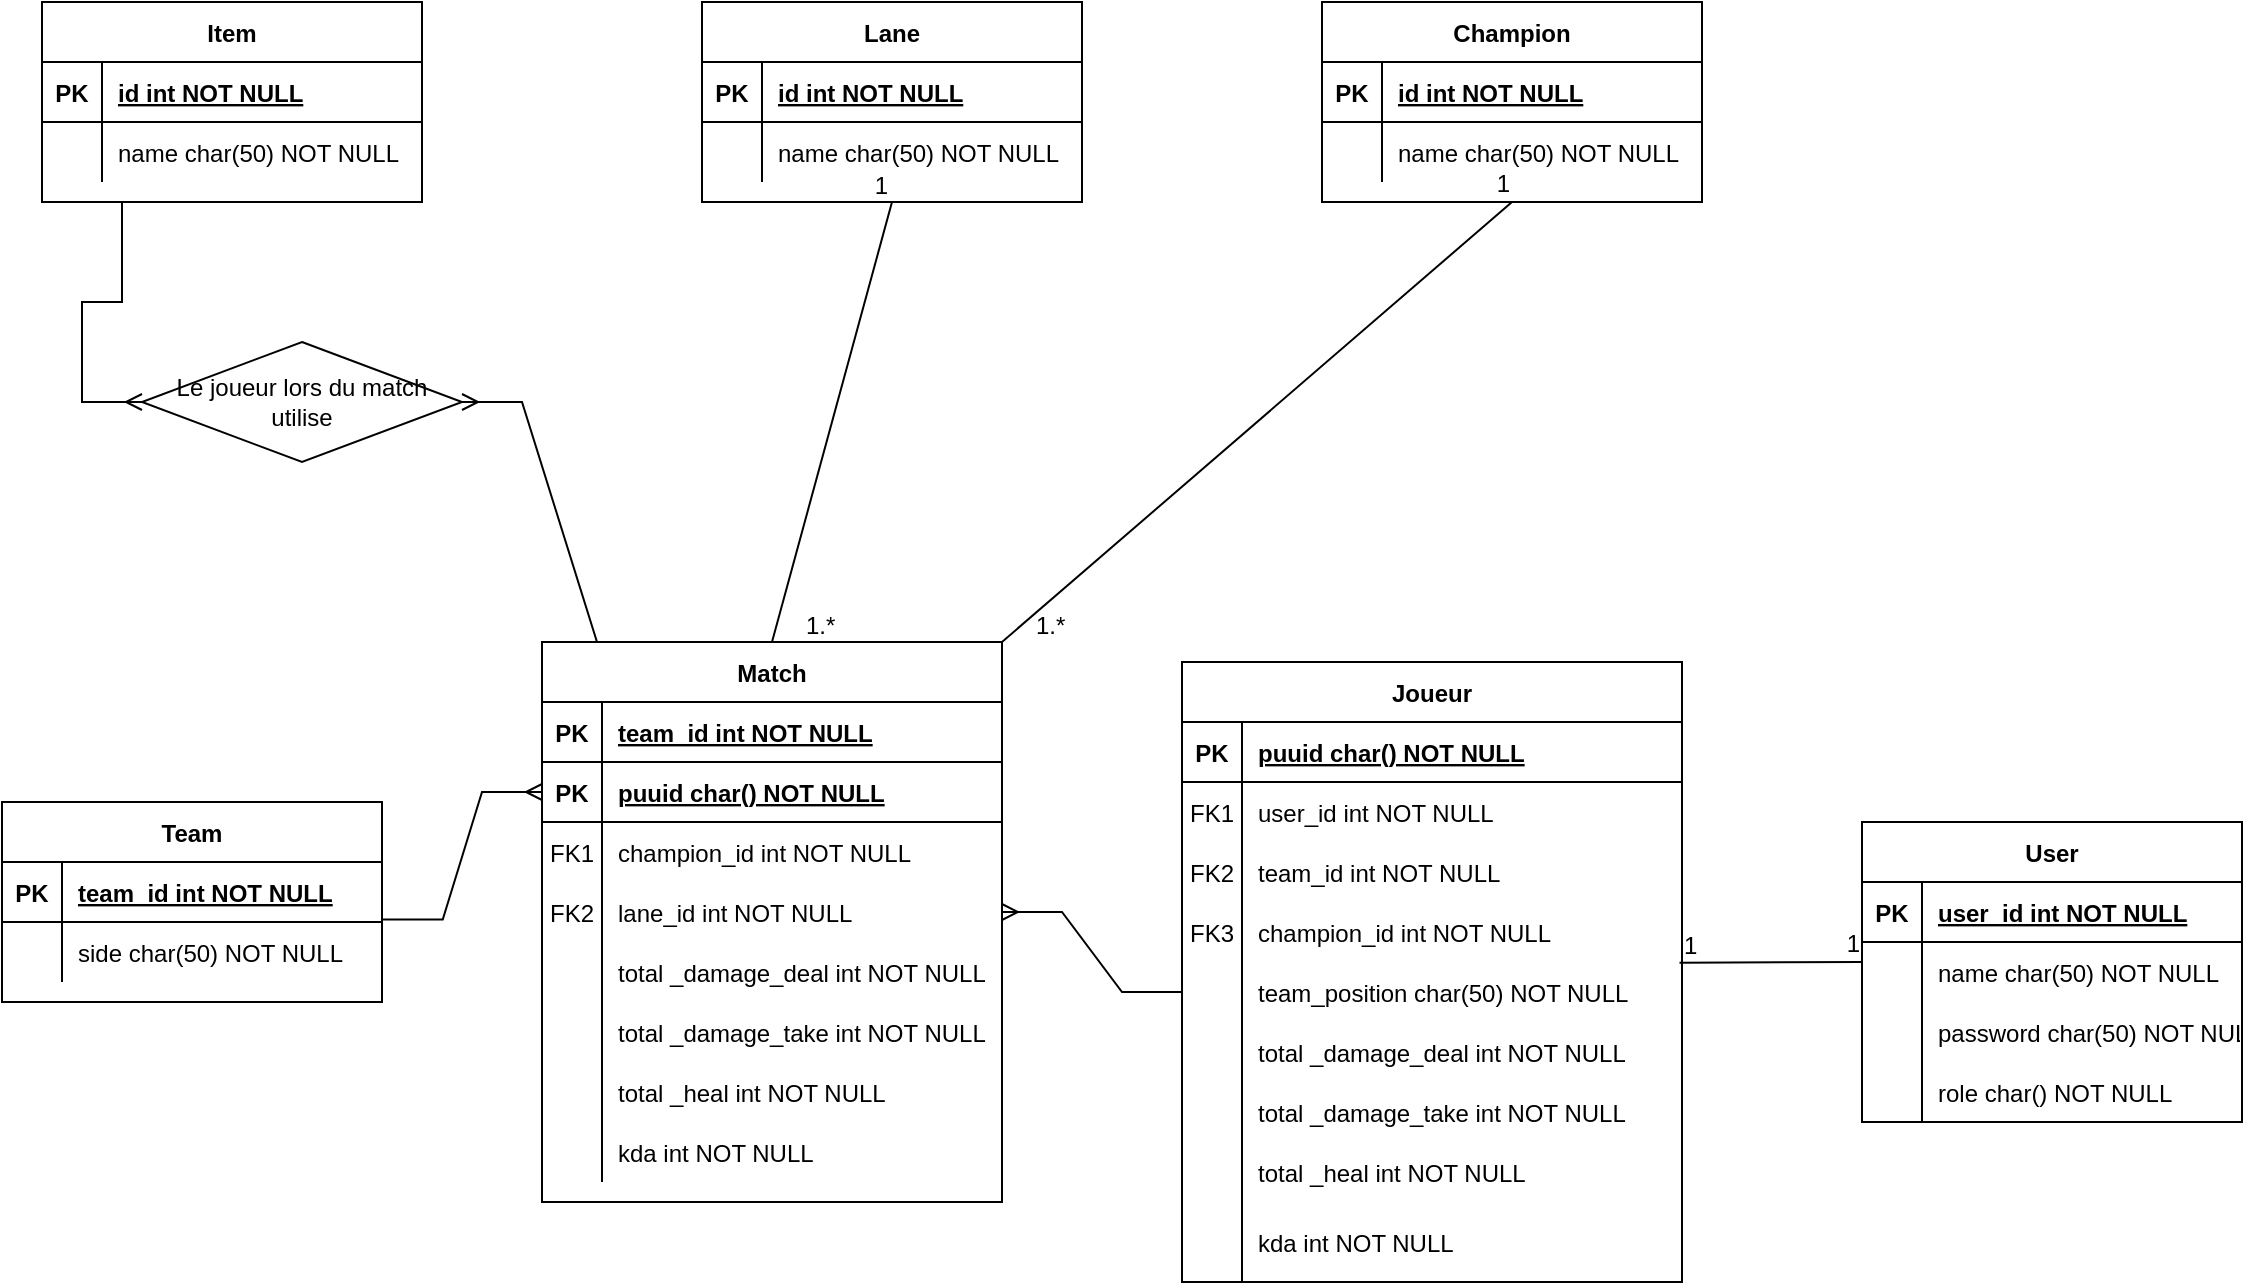 <mxfile version="22.0.2" type="github">
  <diagram id="R2lEEEUBdFMjLlhIrx00" name="Page-1">
    <mxGraphModel dx="1050" dy="534" grid="1" gridSize="10" guides="1" tooltips="1" connect="1" arrows="1" fold="1" page="1" pageScale="1" pageWidth="1169" pageHeight="827" math="0" shadow="0" extFonts="Permanent Marker^https://fonts.googleapis.com/css?family=Permanent+Marker">
      <root>
        <mxCell id="0" />
        <mxCell id="1" parent="0" />
        <mxCell id="1Z-xYRUmBWWZSePLacPU-8" value="Joueur" style="shape=table;startSize=30;container=1;collapsible=1;childLayout=tableLayout;fixedRows=1;rowLines=0;fontStyle=1;align=center;resizeLast=1;" parent="1" vertex="1">
          <mxGeometry x="620" y="420" width="250" height="310" as="geometry" />
        </mxCell>
        <mxCell id="1Z-xYRUmBWWZSePLacPU-9" value="" style="shape=partialRectangle;collapsible=0;dropTarget=0;pointerEvents=0;fillColor=none;points=[[0,0.5],[1,0.5]];portConstraint=eastwest;top=0;left=0;right=0;bottom=1;" parent="1Z-xYRUmBWWZSePLacPU-8" vertex="1">
          <mxGeometry y="30" width="250" height="30" as="geometry" />
        </mxCell>
        <mxCell id="1Z-xYRUmBWWZSePLacPU-10" value="PK" style="shape=partialRectangle;overflow=hidden;connectable=0;fillColor=none;top=0;left=0;bottom=0;right=0;fontStyle=1;" parent="1Z-xYRUmBWWZSePLacPU-9" vertex="1">
          <mxGeometry width="30" height="30" as="geometry">
            <mxRectangle width="30" height="30" as="alternateBounds" />
          </mxGeometry>
        </mxCell>
        <mxCell id="1Z-xYRUmBWWZSePLacPU-11" value="puuid char() NOT NULL " style="shape=partialRectangle;overflow=hidden;connectable=0;fillColor=none;top=0;left=0;bottom=0;right=0;align=left;spacingLeft=6;fontStyle=5;" parent="1Z-xYRUmBWWZSePLacPU-9" vertex="1">
          <mxGeometry x="30" width="220" height="30" as="geometry">
            <mxRectangle width="220" height="30" as="alternateBounds" />
          </mxGeometry>
        </mxCell>
        <mxCell id="1Z-xYRUmBWWZSePLacPU-12" value="" style="shape=partialRectangle;collapsible=0;dropTarget=0;pointerEvents=0;fillColor=none;points=[[0,0.5],[1,0.5]];portConstraint=eastwest;top=0;left=0;right=0;bottom=0;" parent="1Z-xYRUmBWWZSePLacPU-8" vertex="1">
          <mxGeometry y="60" width="250" height="30" as="geometry" />
        </mxCell>
        <mxCell id="1Z-xYRUmBWWZSePLacPU-13" value="FK1" style="shape=partialRectangle;overflow=hidden;connectable=0;fillColor=none;top=0;left=0;bottom=0;right=0;" parent="1Z-xYRUmBWWZSePLacPU-12" vertex="1">
          <mxGeometry width="30" height="30" as="geometry">
            <mxRectangle width="30" height="30" as="alternateBounds" />
          </mxGeometry>
        </mxCell>
        <mxCell id="1Z-xYRUmBWWZSePLacPU-14" value="user_id int NOT NULL" style="shape=partialRectangle;overflow=hidden;connectable=0;fillColor=none;top=0;left=0;bottom=0;right=0;align=left;spacingLeft=6;" parent="1Z-xYRUmBWWZSePLacPU-12" vertex="1">
          <mxGeometry x="30" width="220" height="30" as="geometry">
            <mxRectangle width="220" height="30" as="alternateBounds" />
          </mxGeometry>
        </mxCell>
        <mxCell id="5UuBvW-hppa5wgTJhFle-47" value="" style="shape=partialRectangle;collapsible=0;dropTarget=0;pointerEvents=0;fillColor=none;points=[[0,0.5],[1,0.5]];portConstraint=eastwest;top=0;left=0;right=0;bottom=0;" parent="1Z-xYRUmBWWZSePLacPU-8" vertex="1">
          <mxGeometry y="90" width="250" height="30" as="geometry" />
        </mxCell>
        <mxCell id="5UuBvW-hppa5wgTJhFle-48" value="FK2" style="shape=partialRectangle;overflow=hidden;connectable=0;fillColor=none;top=0;left=0;bottom=0;right=0;" parent="5UuBvW-hppa5wgTJhFle-47" vertex="1">
          <mxGeometry width="30" height="30" as="geometry">
            <mxRectangle width="30" height="30" as="alternateBounds" />
          </mxGeometry>
        </mxCell>
        <mxCell id="5UuBvW-hppa5wgTJhFle-49" value="team_id int NOT NULL" style="shape=partialRectangle;overflow=hidden;connectable=0;fillColor=none;top=0;left=0;bottom=0;right=0;align=left;spacingLeft=6;" parent="5UuBvW-hppa5wgTJhFle-47" vertex="1">
          <mxGeometry x="30" width="220" height="30" as="geometry">
            <mxRectangle width="220" height="30" as="alternateBounds" />
          </mxGeometry>
        </mxCell>
        <mxCell id="5UuBvW-hppa5wgTJhFle-44" value="" style="shape=partialRectangle;collapsible=0;dropTarget=0;pointerEvents=0;fillColor=none;points=[[0,0.5],[1,0.5]];portConstraint=eastwest;top=0;left=0;right=0;bottom=0;" parent="1Z-xYRUmBWWZSePLacPU-8" vertex="1">
          <mxGeometry y="120" width="250" height="30" as="geometry" />
        </mxCell>
        <mxCell id="5UuBvW-hppa5wgTJhFle-45" value="FK3" style="shape=partialRectangle;overflow=hidden;connectable=0;fillColor=none;top=0;left=0;bottom=0;right=0;" parent="5UuBvW-hppa5wgTJhFle-44" vertex="1">
          <mxGeometry width="30" height="30" as="geometry">
            <mxRectangle width="30" height="30" as="alternateBounds" />
          </mxGeometry>
        </mxCell>
        <mxCell id="5UuBvW-hppa5wgTJhFle-46" value="champion_id int NOT NULL" style="shape=partialRectangle;overflow=hidden;connectable=0;fillColor=none;top=0;left=0;bottom=0;right=0;align=left;spacingLeft=6;" parent="5UuBvW-hppa5wgTJhFle-44" vertex="1">
          <mxGeometry x="30" width="220" height="30" as="geometry">
            <mxRectangle width="220" height="30" as="alternateBounds" />
          </mxGeometry>
        </mxCell>
        <mxCell id="5UuBvW-hppa5wgTJhFle-19" value="" style="shape=partialRectangle;collapsible=0;dropTarget=0;pointerEvents=0;fillColor=none;points=[[0,0.5],[1,0.5]];portConstraint=eastwest;top=0;left=0;right=0;bottom=0;" parent="1Z-xYRUmBWWZSePLacPU-8" vertex="1">
          <mxGeometry y="150" width="250" height="30" as="geometry" />
        </mxCell>
        <mxCell id="5UuBvW-hppa5wgTJhFle-20" value="" style="shape=partialRectangle;overflow=hidden;connectable=0;fillColor=none;top=0;left=0;bottom=0;right=0;" parent="5UuBvW-hppa5wgTJhFle-19" vertex="1">
          <mxGeometry width="30" height="30" as="geometry">
            <mxRectangle width="30" height="30" as="alternateBounds" />
          </mxGeometry>
        </mxCell>
        <mxCell id="5UuBvW-hppa5wgTJhFle-21" value="team_position char(50) NOT NULL" style="shape=partialRectangle;overflow=hidden;connectable=0;fillColor=none;top=0;left=0;bottom=0;right=0;align=left;spacingLeft=6;" parent="5UuBvW-hppa5wgTJhFle-19" vertex="1">
          <mxGeometry x="30" width="220" height="30" as="geometry">
            <mxRectangle width="220" height="30" as="alternateBounds" />
          </mxGeometry>
        </mxCell>
        <mxCell id="PgPMvvB3M8omewU5uQcw-15" value="" style="shape=partialRectangle;collapsible=0;dropTarget=0;pointerEvents=0;fillColor=none;points=[[0,0.5],[1,0.5]];portConstraint=eastwest;top=0;left=0;right=0;bottom=0;" parent="1Z-xYRUmBWWZSePLacPU-8" vertex="1">
          <mxGeometry y="180" width="250" height="30" as="geometry" />
        </mxCell>
        <mxCell id="PgPMvvB3M8omewU5uQcw-16" value="" style="shape=partialRectangle;overflow=hidden;connectable=0;fillColor=none;top=0;left=0;bottom=0;right=0;" parent="PgPMvvB3M8omewU5uQcw-15" vertex="1">
          <mxGeometry width="30" height="30" as="geometry">
            <mxRectangle width="30" height="30" as="alternateBounds" />
          </mxGeometry>
        </mxCell>
        <mxCell id="PgPMvvB3M8omewU5uQcw-17" value="total _damage_deal int NOT NULL" style="shape=partialRectangle;overflow=hidden;connectable=0;fillColor=none;top=0;left=0;bottom=0;right=0;align=left;spacingLeft=6;" parent="PgPMvvB3M8omewU5uQcw-15" vertex="1">
          <mxGeometry x="30" width="220" height="30" as="geometry">
            <mxRectangle width="220" height="30" as="alternateBounds" />
          </mxGeometry>
        </mxCell>
        <mxCell id="PgPMvvB3M8omewU5uQcw-10" value="" style="shape=partialRectangle;collapsible=0;dropTarget=0;pointerEvents=0;fillColor=none;points=[[0,0.5],[1,0.5]];portConstraint=eastwest;top=0;left=0;right=0;bottom=0;" parent="1Z-xYRUmBWWZSePLacPU-8" vertex="1">
          <mxGeometry y="210" width="250" height="30" as="geometry" />
        </mxCell>
        <mxCell id="PgPMvvB3M8omewU5uQcw-11" value="" style="shape=partialRectangle;overflow=hidden;connectable=0;fillColor=none;top=0;left=0;bottom=0;right=0;" parent="PgPMvvB3M8omewU5uQcw-10" vertex="1">
          <mxGeometry width="30" height="30" as="geometry">
            <mxRectangle width="30" height="30" as="alternateBounds" />
          </mxGeometry>
        </mxCell>
        <mxCell id="PgPMvvB3M8omewU5uQcw-12" value="total _damage_take int NOT NULL" style="shape=partialRectangle;overflow=hidden;connectable=0;fillColor=none;top=0;left=0;bottom=0;right=0;align=left;spacingLeft=6;" parent="PgPMvvB3M8omewU5uQcw-10" vertex="1">
          <mxGeometry x="30" width="220" height="30" as="geometry">
            <mxRectangle width="220" height="30" as="alternateBounds" />
          </mxGeometry>
        </mxCell>
        <mxCell id="PgPMvvB3M8omewU5uQcw-7" value="" style="shape=partialRectangle;collapsible=0;dropTarget=0;pointerEvents=0;fillColor=none;points=[[0,0.5],[1,0.5]];portConstraint=eastwest;top=0;left=0;right=0;bottom=0;" parent="1Z-xYRUmBWWZSePLacPU-8" vertex="1">
          <mxGeometry y="240" width="250" height="30" as="geometry" />
        </mxCell>
        <mxCell id="PgPMvvB3M8omewU5uQcw-8" value="" style="shape=partialRectangle;overflow=hidden;connectable=0;fillColor=none;top=0;left=0;bottom=0;right=0;" parent="PgPMvvB3M8omewU5uQcw-7" vertex="1">
          <mxGeometry width="30" height="30" as="geometry">
            <mxRectangle width="30" height="30" as="alternateBounds" />
          </mxGeometry>
        </mxCell>
        <mxCell id="PgPMvvB3M8omewU5uQcw-9" value="total _heal int NOT NULL" style="shape=partialRectangle;overflow=hidden;connectable=0;fillColor=none;top=0;left=0;bottom=0;right=0;align=left;spacingLeft=6;" parent="PgPMvvB3M8omewU5uQcw-7" vertex="1">
          <mxGeometry x="30" width="220" height="30" as="geometry">
            <mxRectangle width="220" height="30" as="alternateBounds" />
          </mxGeometry>
        </mxCell>
        <mxCell id="PgPMvvB3M8omewU5uQcw-20" value="" style="shape=partialRectangle;collapsible=0;dropTarget=0;pointerEvents=0;fillColor=none;points=[[0,0.5],[1,0.5]];portConstraint=eastwest;top=0;left=0;right=0;bottom=0;" parent="1Z-xYRUmBWWZSePLacPU-8" vertex="1">
          <mxGeometry y="270" width="250" height="40" as="geometry" />
        </mxCell>
        <mxCell id="PgPMvvB3M8omewU5uQcw-21" value="" style="shape=partialRectangle;overflow=hidden;connectable=0;fillColor=none;top=0;left=0;bottom=0;right=0;" parent="PgPMvvB3M8omewU5uQcw-20" vertex="1">
          <mxGeometry width="30" height="40" as="geometry">
            <mxRectangle width="30" height="40" as="alternateBounds" />
          </mxGeometry>
        </mxCell>
        <mxCell id="PgPMvvB3M8omewU5uQcw-22" value="kda int NOT NULL" style="shape=partialRectangle;overflow=hidden;connectable=0;fillColor=none;top=0;left=0;bottom=0;right=0;align=left;spacingLeft=6;" parent="PgPMvvB3M8omewU5uQcw-20" vertex="1">
          <mxGeometry x="30" width="220" height="40" as="geometry">
            <mxRectangle width="220" height="40" as="alternateBounds" />
          </mxGeometry>
        </mxCell>
        <mxCell id="1Z-xYRUmBWWZSePLacPU-15" value="Item" style="shape=table;startSize=30;container=1;collapsible=1;childLayout=tableLayout;fixedRows=1;rowLines=0;fontStyle=1;align=center;resizeLast=1;" parent="1" vertex="1">
          <mxGeometry x="50" y="90" width="190" height="100" as="geometry" />
        </mxCell>
        <mxCell id="1Z-xYRUmBWWZSePLacPU-16" value="" style="shape=partialRectangle;collapsible=0;dropTarget=0;pointerEvents=0;fillColor=none;points=[[0,0.5],[1,0.5]];portConstraint=eastwest;top=0;left=0;right=0;bottom=1;" parent="1Z-xYRUmBWWZSePLacPU-15" vertex="1">
          <mxGeometry y="30" width="190" height="30" as="geometry" />
        </mxCell>
        <mxCell id="1Z-xYRUmBWWZSePLacPU-17" value="PK" style="shape=partialRectangle;overflow=hidden;connectable=0;fillColor=none;top=0;left=0;bottom=0;right=0;fontStyle=1;" parent="1Z-xYRUmBWWZSePLacPU-16" vertex="1">
          <mxGeometry width="30" height="30" as="geometry">
            <mxRectangle width="30" height="30" as="alternateBounds" />
          </mxGeometry>
        </mxCell>
        <mxCell id="1Z-xYRUmBWWZSePLacPU-18" value="id int NOT NULL " style="shape=partialRectangle;overflow=hidden;connectable=0;fillColor=none;top=0;left=0;bottom=0;right=0;align=left;spacingLeft=6;fontStyle=5;" parent="1Z-xYRUmBWWZSePLacPU-16" vertex="1">
          <mxGeometry x="30" width="160" height="30" as="geometry">
            <mxRectangle width="160" height="30" as="alternateBounds" />
          </mxGeometry>
        </mxCell>
        <mxCell id="1Z-xYRUmBWWZSePLacPU-19" value="" style="shape=partialRectangle;collapsible=0;dropTarget=0;pointerEvents=0;fillColor=none;points=[[0,0.5],[1,0.5]];portConstraint=eastwest;top=0;left=0;right=0;bottom=0;" parent="1Z-xYRUmBWWZSePLacPU-15" vertex="1">
          <mxGeometry y="60" width="190" height="30" as="geometry" />
        </mxCell>
        <mxCell id="1Z-xYRUmBWWZSePLacPU-20" value="" style="shape=partialRectangle;overflow=hidden;connectable=0;fillColor=none;top=0;left=0;bottom=0;right=0;" parent="1Z-xYRUmBWWZSePLacPU-19" vertex="1">
          <mxGeometry width="30" height="30" as="geometry">
            <mxRectangle width="30" height="30" as="alternateBounds" />
          </mxGeometry>
        </mxCell>
        <mxCell id="1Z-xYRUmBWWZSePLacPU-21" value="name char(50) NOT NULL" style="shape=partialRectangle;overflow=hidden;connectable=0;fillColor=none;top=0;left=0;bottom=0;right=0;align=left;spacingLeft=6;" parent="1Z-xYRUmBWWZSePLacPU-19" vertex="1">
          <mxGeometry x="30" width="160" height="30" as="geometry">
            <mxRectangle width="160" height="30" as="alternateBounds" />
          </mxGeometry>
        </mxCell>
        <mxCell id="jlmVtZ7fqNcI_0D6dhY_-1" value="User" style="shape=table;startSize=30;container=1;collapsible=1;childLayout=tableLayout;fixedRows=1;rowLines=0;fontStyle=1;align=center;resizeLast=1;" parent="1" vertex="1">
          <mxGeometry x="960" y="500" width="190" height="150" as="geometry" />
        </mxCell>
        <mxCell id="jlmVtZ7fqNcI_0D6dhY_-2" value="" style="shape=partialRectangle;collapsible=0;dropTarget=0;pointerEvents=0;fillColor=none;points=[[0,0.5],[1,0.5]];portConstraint=eastwest;top=0;left=0;right=0;bottom=1;" parent="jlmVtZ7fqNcI_0D6dhY_-1" vertex="1">
          <mxGeometry y="30" width="190" height="30" as="geometry" />
        </mxCell>
        <mxCell id="jlmVtZ7fqNcI_0D6dhY_-3" value="PK" style="shape=partialRectangle;overflow=hidden;connectable=0;fillColor=none;top=0;left=0;bottom=0;right=0;fontStyle=1;" parent="jlmVtZ7fqNcI_0D6dhY_-2" vertex="1">
          <mxGeometry width="30" height="30" as="geometry">
            <mxRectangle width="30" height="30" as="alternateBounds" />
          </mxGeometry>
        </mxCell>
        <mxCell id="jlmVtZ7fqNcI_0D6dhY_-4" value="user_id int NOT NULL " style="shape=partialRectangle;overflow=hidden;connectable=0;fillColor=none;top=0;left=0;bottom=0;right=0;align=left;spacingLeft=6;fontStyle=5;" parent="jlmVtZ7fqNcI_0D6dhY_-2" vertex="1">
          <mxGeometry x="30" width="160" height="30" as="geometry">
            <mxRectangle width="160" height="30" as="alternateBounds" />
          </mxGeometry>
        </mxCell>
        <mxCell id="jlmVtZ7fqNcI_0D6dhY_-18" value="" style="shape=partialRectangle;collapsible=0;dropTarget=0;pointerEvents=0;fillColor=none;points=[[0,0.5],[1,0.5]];portConstraint=eastwest;top=0;left=0;right=0;bottom=0;" parent="jlmVtZ7fqNcI_0D6dhY_-1" vertex="1">
          <mxGeometry y="60" width="190" height="30" as="geometry" />
        </mxCell>
        <mxCell id="jlmVtZ7fqNcI_0D6dhY_-19" value="" style="shape=partialRectangle;overflow=hidden;connectable=0;fillColor=none;top=0;left=0;bottom=0;right=0;" parent="jlmVtZ7fqNcI_0D6dhY_-18" vertex="1">
          <mxGeometry width="30" height="30" as="geometry">
            <mxRectangle width="30" height="30" as="alternateBounds" />
          </mxGeometry>
        </mxCell>
        <mxCell id="jlmVtZ7fqNcI_0D6dhY_-20" value="name char(50) NOT NULL" style="shape=partialRectangle;overflow=hidden;connectable=0;fillColor=none;top=0;left=0;bottom=0;right=0;align=left;spacingLeft=6;" parent="jlmVtZ7fqNcI_0D6dhY_-18" vertex="1">
          <mxGeometry x="30" width="160" height="30" as="geometry">
            <mxRectangle width="160" height="30" as="alternateBounds" />
          </mxGeometry>
        </mxCell>
        <mxCell id="jlmVtZ7fqNcI_0D6dhY_-8" value="" style="shape=partialRectangle;collapsible=0;dropTarget=0;pointerEvents=0;fillColor=none;points=[[0,0.5],[1,0.5]];portConstraint=eastwest;top=0;left=0;right=0;bottom=0;" parent="jlmVtZ7fqNcI_0D6dhY_-1" vertex="1">
          <mxGeometry y="90" width="190" height="30" as="geometry" />
        </mxCell>
        <mxCell id="jlmVtZ7fqNcI_0D6dhY_-9" value="" style="shape=partialRectangle;overflow=hidden;connectable=0;fillColor=none;top=0;left=0;bottom=0;right=0;" parent="jlmVtZ7fqNcI_0D6dhY_-8" vertex="1">
          <mxGeometry width="30" height="30" as="geometry">
            <mxRectangle width="30" height="30" as="alternateBounds" />
          </mxGeometry>
        </mxCell>
        <mxCell id="jlmVtZ7fqNcI_0D6dhY_-10" value="password char(50) NOT NULL" style="shape=partialRectangle;overflow=hidden;connectable=0;fillColor=none;top=0;left=0;bottom=0;right=0;align=left;spacingLeft=6;" parent="jlmVtZ7fqNcI_0D6dhY_-8" vertex="1">
          <mxGeometry x="30" width="160" height="30" as="geometry">
            <mxRectangle width="160" height="30" as="alternateBounds" />
          </mxGeometry>
        </mxCell>
        <mxCell id="jlmVtZ7fqNcI_0D6dhY_-5" value="" style="shape=partialRectangle;collapsible=0;dropTarget=0;pointerEvents=0;fillColor=none;points=[[0,0.5],[1,0.5]];portConstraint=eastwest;top=0;left=0;right=0;bottom=0;" parent="jlmVtZ7fqNcI_0D6dhY_-1" vertex="1">
          <mxGeometry y="120" width="190" height="30" as="geometry" />
        </mxCell>
        <mxCell id="jlmVtZ7fqNcI_0D6dhY_-6" value="" style="shape=partialRectangle;overflow=hidden;connectable=0;fillColor=none;top=0;left=0;bottom=0;right=0;" parent="jlmVtZ7fqNcI_0D6dhY_-5" vertex="1">
          <mxGeometry width="30" height="30" as="geometry">
            <mxRectangle width="30" height="30" as="alternateBounds" />
          </mxGeometry>
        </mxCell>
        <mxCell id="jlmVtZ7fqNcI_0D6dhY_-7" value="role char() NOT NULL" style="shape=partialRectangle;overflow=hidden;connectable=0;fillColor=none;top=0;left=0;bottom=0;right=0;align=left;spacingLeft=6;" parent="jlmVtZ7fqNcI_0D6dhY_-5" vertex="1">
          <mxGeometry x="30" width="160" height="30" as="geometry">
            <mxRectangle width="160" height="30" as="alternateBounds" />
          </mxGeometry>
        </mxCell>
        <mxCell id="NluHwBGUJTvfX-VE3aUP-21" value="" style="endArrow=none;html=1;rounded=0;entryX=0;entryY=0.333;entryDx=0;entryDy=0;exitX=0.995;exitY=0.013;exitDx=0;exitDy=0;exitPerimeter=0;entryPerimeter=0;" edge="1" parent="1" source="5UuBvW-hppa5wgTJhFle-19" target="jlmVtZ7fqNcI_0D6dhY_-18">
          <mxGeometry relative="1" as="geometry">
            <mxPoint x="675" y="553.5" as="sourcePoint" />
            <mxPoint x="835" y="553.5" as="targetPoint" />
          </mxGeometry>
        </mxCell>
        <mxCell id="NluHwBGUJTvfX-VE3aUP-22" value="1" style="resizable=0;html=1;whiteSpace=wrap;align=left;verticalAlign=bottom;" connectable="0" vertex="1" parent="NluHwBGUJTvfX-VE3aUP-21">
          <mxGeometry x="-1" relative="1" as="geometry" />
        </mxCell>
        <mxCell id="NluHwBGUJTvfX-VE3aUP-23" value="1" style="resizable=0;html=1;whiteSpace=wrap;align=right;verticalAlign=bottom;" connectable="0" vertex="1" parent="NluHwBGUJTvfX-VE3aUP-21">
          <mxGeometry x="1" relative="1" as="geometry" />
        </mxCell>
        <mxCell id="NluHwBGUJTvfX-VE3aUP-33" value="Lane" style="shape=table;startSize=30;container=1;collapsible=1;childLayout=tableLayout;fixedRows=1;rowLines=0;fontStyle=1;align=center;resizeLast=1;" vertex="1" parent="1">
          <mxGeometry x="380" y="90" width="190" height="100" as="geometry" />
        </mxCell>
        <mxCell id="NluHwBGUJTvfX-VE3aUP-34" value="" style="shape=partialRectangle;collapsible=0;dropTarget=0;pointerEvents=0;fillColor=none;points=[[0,0.5],[1,0.5]];portConstraint=eastwest;top=0;left=0;right=0;bottom=1;" vertex="1" parent="NluHwBGUJTvfX-VE3aUP-33">
          <mxGeometry y="30" width="190" height="30" as="geometry" />
        </mxCell>
        <mxCell id="NluHwBGUJTvfX-VE3aUP-35" value="PK" style="shape=partialRectangle;overflow=hidden;connectable=0;fillColor=none;top=0;left=0;bottom=0;right=0;fontStyle=1;" vertex="1" parent="NluHwBGUJTvfX-VE3aUP-34">
          <mxGeometry width="30" height="30" as="geometry">
            <mxRectangle width="30" height="30" as="alternateBounds" />
          </mxGeometry>
        </mxCell>
        <mxCell id="NluHwBGUJTvfX-VE3aUP-36" value="id int NOT NULL " style="shape=partialRectangle;overflow=hidden;connectable=0;fillColor=none;top=0;left=0;bottom=0;right=0;align=left;spacingLeft=6;fontStyle=5;" vertex="1" parent="NluHwBGUJTvfX-VE3aUP-34">
          <mxGeometry x="30" width="160" height="30" as="geometry">
            <mxRectangle width="160" height="30" as="alternateBounds" />
          </mxGeometry>
        </mxCell>
        <mxCell id="NluHwBGUJTvfX-VE3aUP-40" value="" style="shape=partialRectangle;collapsible=0;dropTarget=0;pointerEvents=0;fillColor=none;points=[[0,0.5],[1,0.5]];portConstraint=eastwest;top=0;left=0;right=0;bottom=0;" vertex="1" parent="NluHwBGUJTvfX-VE3aUP-33">
          <mxGeometry y="60" width="190" height="30" as="geometry" />
        </mxCell>
        <mxCell id="NluHwBGUJTvfX-VE3aUP-41" value="" style="shape=partialRectangle;overflow=hidden;connectable=0;fillColor=none;top=0;left=0;bottom=0;right=0;" vertex="1" parent="NluHwBGUJTvfX-VE3aUP-40">
          <mxGeometry width="30" height="30" as="geometry">
            <mxRectangle width="30" height="30" as="alternateBounds" />
          </mxGeometry>
        </mxCell>
        <mxCell id="NluHwBGUJTvfX-VE3aUP-42" value="name char(50) NOT NULL" style="shape=partialRectangle;overflow=hidden;connectable=0;fillColor=none;top=0;left=0;bottom=0;right=0;align=left;spacingLeft=6;" vertex="1" parent="NluHwBGUJTvfX-VE3aUP-40">
          <mxGeometry x="30" width="160" height="30" as="geometry">
            <mxRectangle width="160" height="30" as="alternateBounds" />
          </mxGeometry>
        </mxCell>
        <mxCell id="NluHwBGUJTvfX-VE3aUP-43" value="Champion" style="shape=table;startSize=30;container=1;collapsible=1;childLayout=tableLayout;fixedRows=1;rowLines=0;fontStyle=1;align=center;resizeLast=1;" vertex="1" parent="1">
          <mxGeometry x="690" y="90" width="190" height="100" as="geometry" />
        </mxCell>
        <mxCell id="NluHwBGUJTvfX-VE3aUP-44" value="" style="shape=partialRectangle;collapsible=0;dropTarget=0;pointerEvents=0;fillColor=none;points=[[0,0.5],[1,0.5]];portConstraint=eastwest;top=0;left=0;right=0;bottom=1;" vertex="1" parent="NluHwBGUJTvfX-VE3aUP-43">
          <mxGeometry y="30" width="190" height="30" as="geometry" />
        </mxCell>
        <mxCell id="NluHwBGUJTvfX-VE3aUP-45" value="PK" style="shape=partialRectangle;overflow=hidden;connectable=0;fillColor=none;top=0;left=0;bottom=0;right=0;fontStyle=1;" vertex="1" parent="NluHwBGUJTvfX-VE3aUP-44">
          <mxGeometry width="30" height="30" as="geometry">
            <mxRectangle width="30" height="30" as="alternateBounds" />
          </mxGeometry>
        </mxCell>
        <mxCell id="NluHwBGUJTvfX-VE3aUP-46" value="id int NOT NULL " style="shape=partialRectangle;overflow=hidden;connectable=0;fillColor=none;top=0;left=0;bottom=0;right=0;align=left;spacingLeft=6;fontStyle=5;" vertex="1" parent="NluHwBGUJTvfX-VE3aUP-44">
          <mxGeometry x="30" width="160" height="30" as="geometry">
            <mxRectangle width="160" height="30" as="alternateBounds" />
          </mxGeometry>
        </mxCell>
        <mxCell id="NluHwBGUJTvfX-VE3aUP-50" value="" style="shape=partialRectangle;collapsible=0;dropTarget=0;pointerEvents=0;fillColor=none;points=[[0,0.5],[1,0.5]];portConstraint=eastwest;top=0;left=0;right=0;bottom=0;" vertex="1" parent="NluHwBGUJTvfX-VE3aUP-43">
          <mxGeometry y="60" width="190" height="30" as="geometry" />
        </mxCell>
        <mxCell id="NluHwBGUJTvfX-VE3aUP-51" value="" style="shape=partialRectangle;overflow=hidden;connectable=0;fillColor=none;top=0;left=0;bottom=0;right=0;" vertex="1" parent="NluHwBGUJTvfX-VE3aUP-50">
          <mxGeometry width="30" height="30" as="geometry">
            <mxRectangle width="30" height="30" as="alternateBounds" />
          </mxGeometry>
        </mxCell>
        <mxCell id="NluHwBGUJTvfX-VE3aUP-52" value="name char(50) NOT NULL" style="shape=partialRectangle;overflow=hidden;connectable=0;fillColor=none;top=0;left=0;bottom=0;right=0;align=left;spacingLeft=6;" vertex="1" parent="NluHwBGUJTvfX-VE3aUP-50">
          <mxGeometry x="30" width="160" height="30" as="geometry">
            <mxRectangle width="160" height="30" as="alternateBounds" />
          </mxGeometry>
        </mxCell>
        <mxCell id="NluHwBGUJTvfX-VE3aUP-63" value="Team" style="shape=table;startSize=30;container=1;collapsible=1;childLayout=tableLayout;fixedRows=1;rowLines=0;fontStyle=1;align=center;resizeLast=1;" vertex="1" parent="1">
          <mxGeometry x="30" y="490" width="190" height="100" as="geometry" />
        </mxCell>
        <mxCell id="NluHwBGUJTvfX-VE3aUP-64" value="" style="shape=partialRectangle;collapsible=0;dropTarget=0;pointerEvents=0;fillColor=none;points=[[0,0.5],[1,0.5]];portConstraint=eastwest;top=0;left=0;right=0;bottom=1;" vertex="1" parent="NluHwBGUJTvfX-VE3aUP-63">
          <mxGeometry y="30" width="190" height="30" as="geometry" />
        </mxCell>
        <mxCell id="NluHwBGUJTvfX-VE3aUP-65" value="PK" style="shape=partialRectangle;overflow=hidden;connectable=0;fillColor=none;top=0;left=0;bottom=0;right=0;fontStyle=1;" vertex="1" parent="NluHwBGUJTvfX-VE3aUP-64">
          <mxGeometry width="30" height="30" as="geometry">
            <mxRectangle width="30" height="30" as="alternateBounds" />
          </mxGeometry>
        </mxCell>
        <mxCell id="NluHwBGUJTvfX-VE3aUP-66" value="team_id int NOT NULL " style="shape=partialRectangle;overflow=hidden;connectable=0;fillColor=none;top=0;left=0;bottom=0;right=0;align=left;spacingLeft=6;fontStyle=5;" vertex="1" parent="NluHwBGUJTvfX-VE3aUP-64">
          <mxGeometry x="30" width="160" height="30" as="geometry">
            <mxRectangle width="160" height="30" as="alternateBounds" />
          </mxGeometry>
        </mxCell>
        <mxCell id="NluHwBGUJTvfX-VE3aUP-70" value="" style="shape=partialRectangle;collapsible=0;dropTarget=0;pointerEvents=0;fillColor=none;points=[[0,0.5],[1,0.5]];portConstraint=eastwest;top=0;left=0;right=0;bottom=0;" vertex="1" parent="NluHwBGUJTvfX-VE3aUP-63">
          <mxGeometry y="60" width="190" height="30" as="geometry" />
        </mxCell>
        <mxCell id="NluHwBGUJTvfX-VE3aUP-71" value="" style="shape=partialRectangle;overflow=hidden;connectable=0;fillColor=none;top=0;left=0;bottom=0;right=0;" vertex="1" parent="NluHwBGUJTvfX-VE3aUP-70">
          <mxGeometry width="30" height="30" as="geometry">
            <mxRectangle width="30" height="30" as="alternateBounds" />
          </mxGeometry>
        </mxCell>
        <mxCell id="NluHwBGUJTvfX-VE3aUP-72" value="side char(50) NOT NULL" style="shape=partialRectangle;overflow=hidden;connectable=0;fillColor=none;top=0;left=0;bottom=0;right=0;align=left;spacingLeft=6;" vertex="1" parent="NluHwBGUJTvfX-VE3aUP-70">
          <mxGeometry x="30" width="160" height="30" as="geometry">
            <mxRectangle width="160" height="30" as="alternateBounds" />
          </mxGeometry>
        </mxCell>
        <mxCell id="NluHwBGUJTvfX-VE3aUP-73" value="Match" style="shape=table;startSize=30;container=1;collapsible=1;childLayout=tableLayout;fixedRows=1;rowLines=0;fontStyle=1;align=center;resizeLast=1;" vertex="1" parent="1">
          <mxGeometry x="300" y="410" width="230" height="280" as="geometry" />
        </mxCell>
        <mxCell id="NluHwBGUJTvfX-VE3aUP-74" value="" style="shape=partialRectangle;collapsible=0;dropTarget=0;pointerEvents=0;fillColor=none;points=[[0,0.5],[1,0.5]];portConstraint=eastwest;top=0;left=0;right=0;bottom=1;" vertex="1" parent="NluHwBGUJTvfX-VE3aUP-73">
          <mxGeometry y="30" width="230" height="30" as="geometry" />
        </mxCell>
        <mxCell id="NluHwBGUJTvfX-VE3aUP-75" value="PK" style="shape=partialRectangle;overflow=hidden;connectable=0;fillColor=none;top=0;left=0;bottom=0;right=0;fontStyle=1;" vertex="1" parent="NluHwBGUJTvfX-VE3aUP-74">
          <mxGeometry width="30" height="30" as="geometry">
            <mxRectangle width="30" height="30" as="alternateBounds" />
          </mxGeometry>
        </mxCell>
        <mxCell id="NluHwBGUJTvfX-VE3aUP-76" value="team_id int NOT NULL " style="shape=partialRectangle;overflow=hidden;connectable=0;fillColor=none;top=0;left=0;bottom=0;right=0;align=left;spacingLeft=6;fontStyle=5;" vertex="1" parent="NluHwBGUJTvfX-VE3aUP-74">
          <mxGeometry x="30" width="200" height="30" as="geometry">
            <mxRectangle width="200" height="30" as="alternateBounds" />
          </mxGeometry>
        </mxCell>
        <mxCell id="NluHwBGUJTvfX-VE3aUP-80" value="" style="shape=partialRectangle;collapsible=0;dropTarget=0;pointerEvents=0;fillColor=none;points=[[0,0.5],[1,0.5]];portConstraint=eastwest;top=0;left=0;right=0;bottom=1;" vertex="1" parent="NluHwBGUJTvfX-VE3aUP-73">
          <mxGeometry y="60" width="230" height="30" as="geometry" />
        </mxCell>
        <mxCell id="NluHwBGUJTvfX-VE3aUP-81" value="PK" style="shape=partialRectangle;overflow=hidden;connectable=0;fillColor=none;top=0;left=0;bottom=0;right=0;fontStyle=1;" vertex="1" parent="NluHwBGUJTvfX-VE3aUP-80">
          <mxGeometry width="30" height="30" as="geometry">
            <mxRectangle width="30" height="30" as="alternateBounds" />
          </mxGeometry>
        </mxCell>
        <mxCell id="NluHwBGUJTvfX-VE3aUP-82" value="puuid char() NOT NULL " style="shape=partialRectangle;overflow=hidden;connectable=0;fillColor=none;top=0;left=0;bottom=0;right=0;align=left;spacingLeft=6;fontStyle=5;" vertex="1" parent="NluHwBGUJTvfX-VE3aUP-80">
          <mxGeometry x="30" width="200" height="30" as="geometry">
            <mxRectangle width="200" height="30" as="alternateBounds" />
          </mxGeometry>
        </mxCell>
        <mxCell id="NluHwBGUJTvfX-VE3aUP-77" value="" style="shape=partialRectangle;collapsible=0;dropTarget=0;pointerEvents=0;fillColor=none;points=[[0,0.5],[1,0.5]];portConstraint=eastwest;top=0;left=0;right=0;bottom=0;" vertex="1" parent="NluHwBGUJTvfX-VE3aUP-73">
          <mxGeometry y="90" width="230" height="30" as="geometry" />
        </mxCell>
        <mxCell id="NluHwBGUJTvfX-VE3aUP-78" value="FK1" style="shape=partialRectangle;overflow=hidden;connectable=0;fillColor=none;top=0;left=0;bottom=0;right=0;" vertex="1" parent="NluHwBGUJTvfX-VE3aUP-77">
          <mxGeometry width="30" height="30" as="geometry">
            <mxRectangle width="30" height="30" as="alternateBounds" />
          </mxGeometry>
        </mxCell>
        <mxCell id="NluHwBGUJTvfX-VE3aUP-79" value="champion_id int NOT NULL" style="shape=partialRectangle;overflow=hidden;connectable=0;fillColor=none;top=0;left=0;bottom=0;right=0;align=left;spacingLeft=6;" vertex="1" parent="NluHwBGUJTvfX-VE3aUP-77">
          <mxGeometry x="30" width="200" height="30" as="geometry">
            <mxRectangle width="200" height="30" as="alternateBounds" />
          </mxGeometry>
        </mxCell>
        <mxCell id="NluHwBGUJTvfX-VE3aUP-83" value="" style="shape=partialRectangle;collapsible=0;dropTarget=0;pointerEvents=0;fillColor=none;points=[[0,0.5],[1,0.5]];portConstraint=eastwest;top=0;left=0;right=0;bottom=0;" vertex="1" parent="NluHwBGUJTvfX-VE3aUP-73">
          <mxGeometry y="120" width="230" height="30" as="geometry" />
        </mxCell>
        <mxCell id="NluHwBGUJTvfX-VE3aUP-84" value="FK2" style="shape=partialRectangle;overflow=hidden;connectable=0;fillColor=none;top=0;left=0;bottom=0;right=0;" vertex="1" parent="NluHwBGUJTvfX-VE3aUP-83">
          <mxGeometry width="30" height="30" as="geometry">
            <mxRectangle width="30" height="30" as="alternateBounds" />
          </mxGeometry>
        </mxCell>
        <mxCell id="NluHwBGUJTvfX-VE3aUP-85" value="lane_id int NOT NULL" style="shape=partialRectangle;overflow=hidden;connectable=0;fillColor=none;top=0;left=0;bottom=0;right=0;align=left;spacingLeft=6;" vertex="1" parent="NluHwBGUJTvfX-VE3aUP-83">
          <mxGeometry x="30" width="200" height="30" as="geometry">
            <mxRectangle width="200" height="30" as="alternateBounds" />
          </mxGeometry>
        </mxCell>
        <mxCell id="NluHwBGUJTvfX-VE3aUP-89" value="" style="shape=partialRectangle;collapsible=0;dropTarget=0;pointerEvents=0;fillColor=none;points=[[0,0.5],[1,0.5]];portConstraint=eastwest;top=0;left=0;right=0;bottom=0;" vertex="1" parent="NluHwBGUJTvfX-VE3aUP-73">
          <mxGeometry y="150" width="230" height="30" as="geometry" />
        </mxCell>
        <mxCell id="NluHwBGUJTvfX-VE3aUP-90" value="" style="shape=partialRectangle;overflow=hidden;connectable=0;fillColor=none;top=0;left=0;bottom=0;right=0;" vertex="1" parent="NluHwBGUJTvfX-VE3aUP-89">
          <mxGeometry width="30" height="30" as="geometry">
            <mxRectangle width="30" height="30" as="alternateBounds" />
          </mxGeometry>
        </mxCell>
        <mxCell id="NluHwBGUJTvfX-VE3aUP-91" value="total _damage_deal int NOT NULL" style="shape=partialRectangle;overflow=hidden;connectable=0;fillColor=none;top=0;left=0;bottom=0;right=0;align=left;spacingLeft=6;" vertex="1" parent="NluHwBGUJTvfX-VE3aUP-89">
          <mxGeometry x="30" width="200" height="30" as="geometry">
            <mxRectangle width="200" height="30" as="alternateBounds" />
          </mxGeometry>
        </mxCell>
        <mxCell id="NluHwBGUJTvfX-VE3aUP-92" value="" style="shape=partialRectangle;collapsible=0;dropTarget=0;pointerEvents=0;fillColor=none;points=[[0,0.5],[1,0.5]];portConstraint=eastwest;top=0;left=0;right=0;bottom=0;" vertex="1" parent="NluHwBGUJTvfX-VE3aUP-73">
          <mxGeometry y="180" width="230" height="30" as="geometry" />
        </mxCell>
        <mxCell id="NluHwBGUJTvfX-VE3aUP-93" value="" style="shape=partialRectangle;overflow=hidden;connectable=0;fillColor=none;top=0;left=0;bottom=0;right=0;" vertex="1" parent="NluHwBGUJTvfX-VE3aUP-92">
          <mxGeometry width="30" height="30" as="geometry">
            <mxRectangle width="30" height="30" as="alternateBounds" />
          </mxGeometry>
        </mxCell>
        <mxCell id="NluHwBGUJTvfX-VE3aUP-94" value="total _damage_take int NOT NULL" style="shape=partialRectangle;overflow=hidden;connectable=0;fillColor=none;top=0;left=0;bottom=0;right=0;align=left;spacingLeft=6;" vertex="1" parent="NluHwBGUJTvfX-VE3aUP-92">
          <mxGeometry x="30" width="200" height="30" as="geometry">
            <mxRectangle width="200" height="30" as="alternateBounds" />
          </mxGeometry>
        </mxCell>
        <mxCell id="NluHwBGUJTvfX-VE3aUP-95" value="" style="shape=partialRectangle;collapsible=0;dropTarget=0;pointerEvents=0;fillColor=none;points=[[0,0.5],[1,0.5]];portConstraint=eastwest;top=0;left=0;right=0;bottom=0;" vertex="1" parent="NluHwBGUJTvfX-VE3aUP-73">
          <mxGeometry y="210" width="230" height="30" as="geometry" />
        </mxCell>
        <mxCell id="NluHwBGUJTvfX-VE3aUP-96" value="" style="shape=partialRectangle;overflow=hidden;connectable=0;fillColor=none;top=0;left=0;bottom=0;right=0;" vertex="1" parent="NluHwBGUJTvfX-VE3aUP-95">
          <mxGeometry width="30" height="30" as="geometry">
            <mxRectangle width="30" height="30" as="alternateBounds" />
          </mxGeometry>
        </mxCell>
        <mxCell id="NluHwBGUJTvfX-VE3aUP-97" value="total _heal int NOT NULL" style="shape=partialRectangle;overflow=hidden;connectable=0;fillColor=none;top=0;left=0;bottom=0;right=0;align=left;spacingLeft=6;" vertex="1" parent="NluHwBGUJTvfX-VE3aUP-95">
          <mxGeometry x="30" width="200" height="30" as="geometry">
            <mxRectangle width="200" height="30" as="alternateBounds" />
          </mxGeometry>
        </mxCell>
        <mxCell id="NluHwBGUJTvfX-VE3aUP-98" value="" style="shape=partialRectangle;collapsible=0;dropTarget=0;pointerEvents=0;fillColor=none;points=[[0,0.5],[1,0.5]];portConstraint=eastwest;top=0;left=0;right=0;bottom=0;" vertex="1" parent="NluHwBGUJTvfX-VE3aUP-73">
          <mxGeometry y="240" width="230" height="30" as="geometry" />
        </mxCell>
        <mxCell id="NluHwBGUJTvfX-VE3aUP-99" value="" style="shape=partialRectangle;overflow=hidden;connectable=0;fillColor=none;top=0;left=0;bottom=0;right=0;" vertex="1" parent="NluHwBGUJTvfX-VE3aUP-98">
          <mxGeometry width="30" height="30" as="geometry">
            <mxRectangle width="30" height="30" as="alternateBounds" />
          </mxGeometry>
        </mxCell>
        <mxCell id="NluHwBGUJTvfX-VE3aUP-100" value="kda int NOT NULL" style="shape=partialRectangle;overflow=hidden;connectable=0;fillColor=none;top=0;left=0;bottom=0;right=0;align=left;spacingLeft=6;" vertex="1" parent="NluHwBGUJTvfX-VE3aUP-98">
          <mxGeometry x="30" width="200" height="30" as="geometry">
            <mxRectangle width="200" height="30" as="alternateBounds" />
          </mxGeometry>
        </mxCell>
        <mxCell id="NluHwBGUJTvfX-VE3aUP-101" value="" style="edgeStyle=entityRelationEdgeStyle;fontSize=12;html=1;endArrow=ERmany;rounded=0;exitX=0;exitY=0.5;exitDx=0;exitDy=0;entryX=1;entryY=0.5;entryDx=0;entryDy=0;" edge="1" parent="1" source="5UuBvW-hppa5wgTJhFle-19" target="NluHwBGUJTvfX-VE3aUP-83">
          <mxGeometry width="100" height="100" relative="1" as="geometry">
            <mxPoint x="490" y="500" as="sourcePoint" />
            <mxPoint x="590" y="400" as="targetPoint" />
          </mxGeometry>
        </mxCell>
        <mxCell id="NluHwBGUJTvfX-VE3aUP-102" value="" style="edgeStyle=entityRelationEdgeStyle;fontSize=12;html=1;endArrow=ERmany;rounded=0;exitX=1.002;exitY=-0.04;exitDx=0;exitDy=0;exitPerimeter=0;entryX=0;entryY=0.5;entryDx=0;entryDy=0;" edge="1" parent="1" source="NluHwBGUJTvfX-VE3aUP-70" target="NluHwBGUJTvfX-VE3aUP-80">
          <mxGeometry width="100" height="100" relative="1" as="geometry">
            <mxPoint x="185" y="574" as="sourcePoint" />
            <mxPoint x="285" y="474" as="targetPoint" />
          </mxGeometry>
        </mxCell>
        <mxCell id="NluHwBGUJTvfX-VE3aUP-103" value="" style="endArrow=none;html=1;rounded=0;entryX=0.5;entryY=1;entryDx=0;entryDy=0;exitX=0.5;exitY=0;exitDx=0;exitDy=0;" edge="1" parent="1" source="NluHwBGUJTvfX-VE3aUP-73" target="NluHwBGUJTvfX-VE3aUP-33">
          <mxGeometry relative="1" as="geometry">
            <mxPoint x="370" y="350" as="sourcePoint" />
            <mxPoint x="530" y="350" as="targetPoint" />
          </mxGeometry>
        </mxCell>
        <mxCell id="NluHwBGUJTvfX-VE3aUP-104" value="1.*" style="resizable=0;html=1;whiteSpace=wrap;align=left;verticalAlign=bottom;" connectable="0" vertex="1" parent="NluHwBGUJTvfX-VE3aUP-103">
          <mxGeometry x="-1" relative="1" as="geometry">
            <mxPoint x="15" as="offset" />
          </mxGeometry>
        </mxCell>
        <mxCell id="NluHwBGUJTvfX-VE3aUP-105" value="1" style="resizable=0;html=1;whiteSpace=wrap;align=right;verticalAlign=bottom;" connectable="0" vertex="1" parent="NluHwBGUJTvfX-VE3aUP-103">
          <mxGeometry x="1" relative="1" as="geometry" />
        </mxCell>
        <mxCell id="NluHwBGUJTvfX-VE3aUP-106" value="" style="endArrow=none;html=1;rounded=0;entryX=0.5;entryY=1;entryDx=0;entryDy=0;exitX=1;exitY=0;exitDx=0;exitDy=0;" edge="1" parent="1" source="NluHwBGUJTvfX-VE3aUP-73" target="NluHwBGUJTvfX-VE3aUP-43">
          <mxGeometry relative="1" as="geometry">
            <mxPoint x="505" y="409" as="sourcePoint" />
            <mxPoint x="585" y="200" as="targetPoint" />
          </mxGeometry>
        </mxCell>
        <mxCell id="NluHwBGUJTvfX-VE3aUP-107" value="1.*" style="resizable=0;html=1;whiteSpace=wrap;align=left;verticalAlign=bottom;" connectable="0" vertex="1" parent="NluHwBGUJTvfX-VE3aUP-106">
          <mxGeometry x="-1" relative="1" as="geometry">
            <mxPoint x="15" as="offset" />
          </mxGeometry>
        </mxCell>
        <mxCell id="NluHwBGUJTvfX-VE3aUP-108" value="1" style="resizable=0;html=1;whiteSpace=wrap;align=right;verticalAlign=bottom;" connectable="0" vertex="1" parent="NluHwBGUJTvfX-VE3aUP-106">
          <mxGeometry x="1" relative="1" as="geometry" />
        </mxCell>
        <mxCell id="NluHwBGUJTvfX-VE3aUP-109" value="Le joueur lors du match utilise" style="shape=rhombus;perimeter=rhombusPerimeter;whiteSpace=wrap;html=1;align=center;" vertex="1" parent="1">
          <mxGeometry x="100" y="260" width="160" height="60" as="geometry" />
        </mxCell>
        <mxCell id="NluHwBGUJTvfX-VE3aUP-110" value="" style="edgeStyle=entityRelationEdgeStyle;fontSize=12;html=1;endArrow=ERmany;rounded=0;entryX=1;entryY=0.5;entryDx=0;entryDy=0;exitX=0.25;exitY=0;exitDx=0;exitDy=0;" edge="1" parent="1" source="NluHwBGUJTvfX-VE3aUP-73" target="NluHwBGUJTvfX-VE3aUP-109">
          <mxGeometry width="100" height="100" relative="1" as="geometry">
            <mxPoint x="95" y="420" as="sourcePoint" />
            <mxPoint x="195" y="320" as="targetPoint" />
          </mxGeometry>
        </mxCell>
        <mxCell id="NluHwBGUJTvfX-VE3aUP-111" value="" style="edgeStyle=entityRelationEdgeStyle;fontSize=12;html=1;endArrow=ERmany;rounded=0;entryX=0;entryY=0.5;entryDx=0;entryDy=0;" edge="1" parent="1" target="NluHwBGUJTvfX-VE3aUP-109">
          <mxGeometry width="100" height="100" relative="1" as="geometry">
            <mxPoint x="60" y="190" as="sourcePoint" />
            <mxPoint x="120" y="299" as="targetPoint" />
          </mxGeometry>
        </mxCell>
      </root>
    </mxGraphModel>
  </diagram>
</mxfile>
